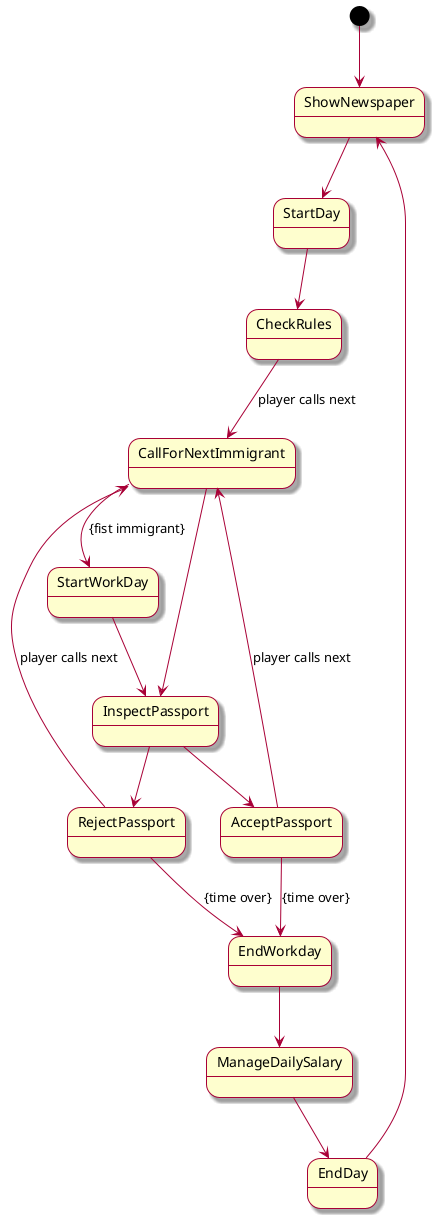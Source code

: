 ﻿@startuml
skin rose

[*] --> ShowNewspaper

ShowNewspaper --> StartDay
StartDay --> CheckRules
CheckRules --> CallForNextImmigrant : player calls next
CallForNextImmigrant --> InspectPassport
CallForNextImmigrant --> StartWorkDay : {fist immigrant}
StartWorkDay --> InspectPassport
InspectPassport --> AcceptPassport
InspectPassport --> RejectPassport
AcceptPassport --> EndWorkday : {time over}
RejectPassport --> EndWorkday : {time over}
AcceptPassport --> CallForNextImmigrant : player calls next
RejectPassport --> CallForNextImmigrant : player calls next
EndWorkday --> ManageDailySalary
ManageDailySalary --> EndDay
EndDay --> ShowNewspaper


@enduml